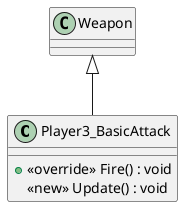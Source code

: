 @startuml
class Player3_BasicAttack {
    + <<override>> Fire() : void
    <<new>> Update() : void
}
Weapon <|-- Player3_BasicAttack
@enduml
